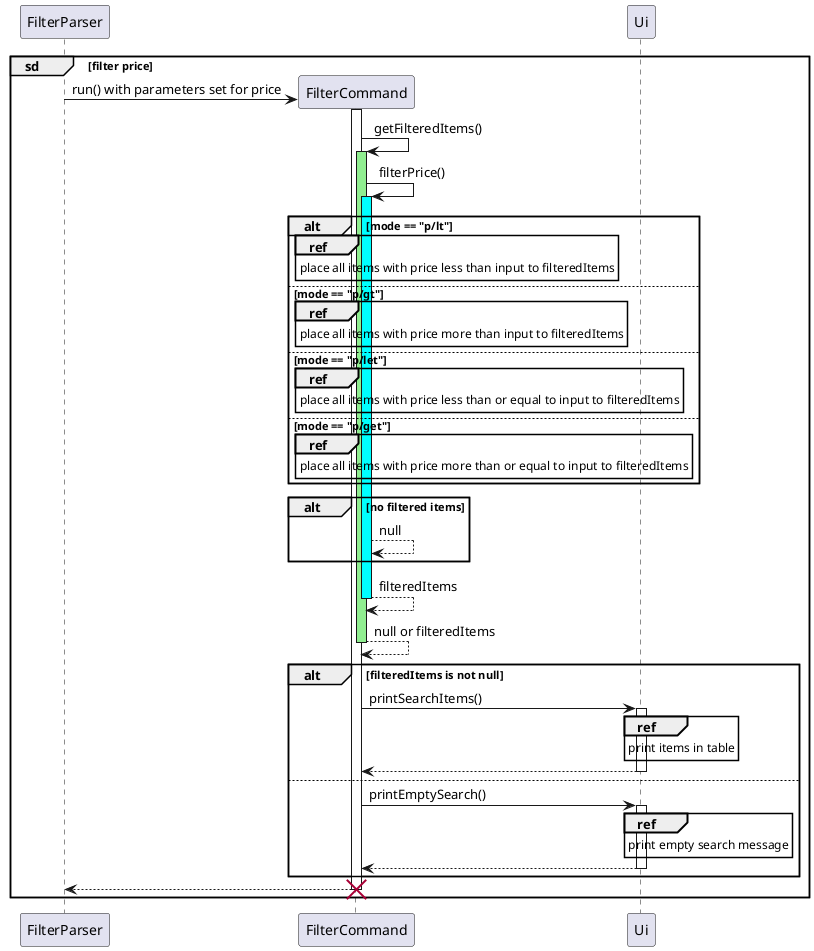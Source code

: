@startuml
'https://plantuml.com/sequence-diagram

participant FilterParser
group sd [filter price]
    FilterParser -> FilterCommand ** : run() with parameters set for price
    activate FilterCommand
    FilterCommand -> FilterCommand: getFilteredItems()
    activate FilterCommand #lightgreen
    FilterCommand -> FilterCommand: filterPrice()
    activate FilterCommand #cyan
    participant Ui
    alt mode == "p/lt"
        ref over FilterCommand
            place all items with price less than input to filteredItems
        end ref
    else mode == "p/gt"
        ref over FilterCommand
            place all items with price more than input to filteredItems
        end ref
    else mode == "p/let"
        ref over FilterCommand
            place all items with price less than or equal to input to filteredItems
        end ref
    else mode == "p/get"
        ref over FilterCommand
            place all items with price more than or equal to input to filteredItems
        end ref
    end
    alt no filtered items
        FilterCommand --> FilterCommand: null
    end
    return filteredItems
    return null or filteredItems
    alt filteredItems is not null
        FilterCommand -> Ui: printSearchItems()
        activate Ui
        ref over Ui
            print items in table
        end ref
        return
    else
        FilterCommand -> Ui: printEmptySearch()
        activate Ui
        ref over Ui
            print empty search message
        end ref
        return
    end
    return
    destroy FilterCommand
end
@enduml